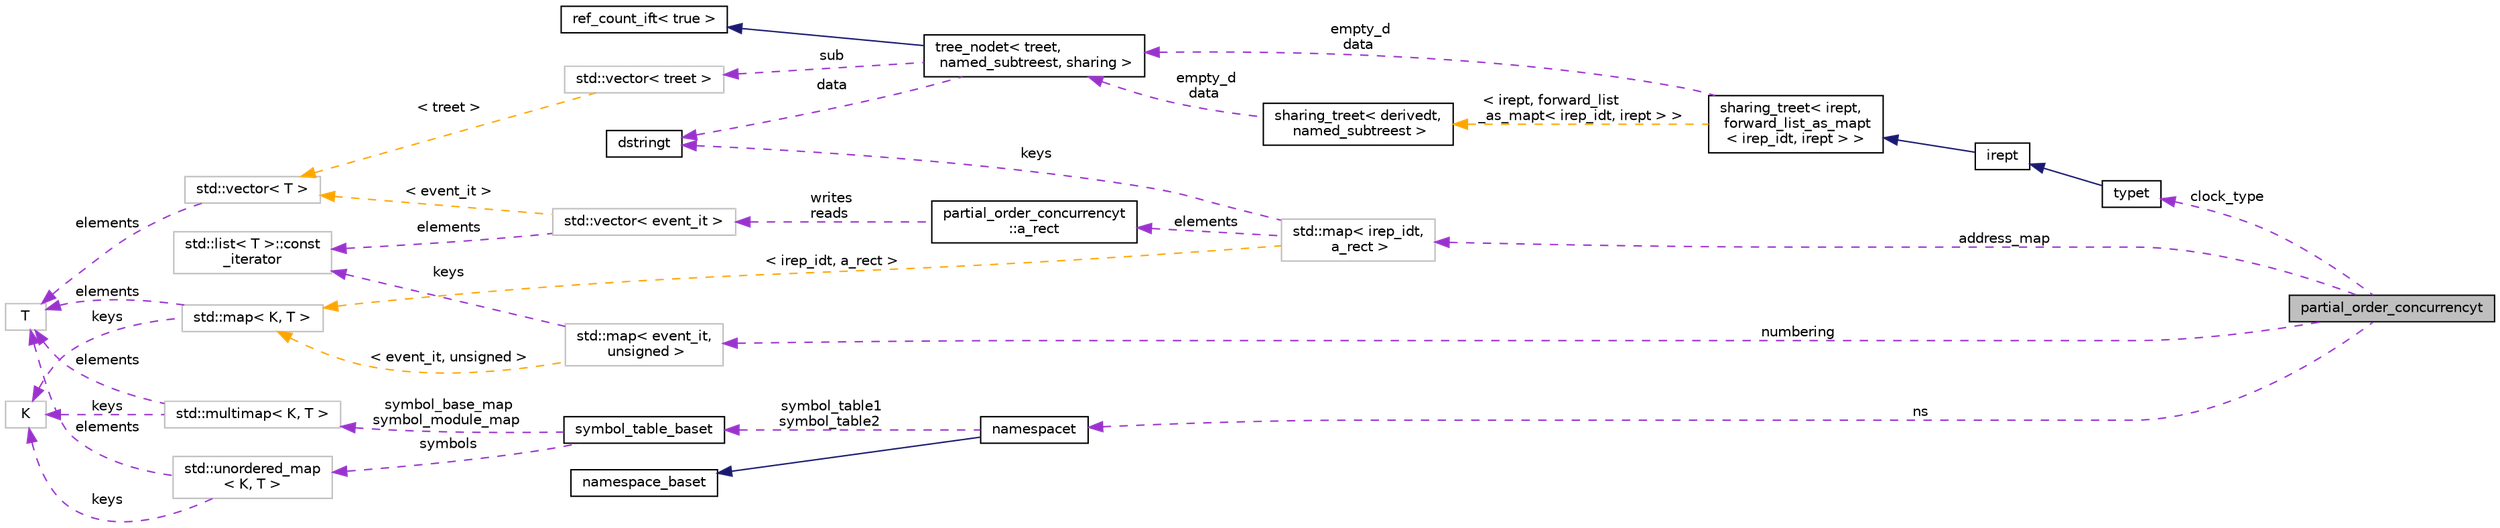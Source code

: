 digraph "partial_order_concurrencyt"
{
 // LATEX_PDF_SIZE
  bgcolor="transparent";
  edge [fontname="Helvetica",fontsize="10",labelfontname="Helvetica",labelfontsize="10"];
  node [fontname="Helvetica",fontsize="10",shape=record];
  rankdir="LR";
  Node1 [label="partial_order_concurrencyt",height=0.2,width=0.4,color="black", fillcolor="grey75", style="filled", fontcolor="black",tooltip="Base class for implementing memory models via additional constraints for SSA equations."];
  Node2 -> Node1 [dir="back",color="darkorchid3",fontsize="10",style="dashed",label=" clock_type" ,fontname="Helvetica"];
  Node2 [label="typet",height=0.2,width=0.4,color="black",URL="$classtypet.html",tooltip="The type of an expression, extends irept."];
  Node3 -> Node2 [dir="back",color="midnightblue",fontsize="10",style="solid",fontname="Helvetica"];
  Node3 [label="irept",height=0.2,width=0.4,color="black",URL="$classirept.html",tooltip="There are a large number of kinds of tree structured or tree-like data in CPROVER."];
  Node4 -> Node3 [dir="back",color="midnightblue",fontsize="10",style="solid",fontname="Helvetica"];
  Node4 [label="sharing_treet\< irept,\l forward_list_as_mapt\l\< irep_idt, irept \> \>",height=0.2,width=0.4,color="black",URL="$classsharing__treet.html",tooltip=" "];
  Node5 -> Node4 [dir="back",color="darkorchid3",fontsize="10",style="dashed",label=" empty_d\ndata" ,fontname="Helvetica"];
  Node5 [label="tree_nodet\< treet,\l named_subtreest, sharing \>",height=0.2,width=0.4,color="black",URL="$classtree__nodet.html",tooltip="A node with data in a tree, it contains:"];
  Node6 -> Node5 [dir="back",color="midnightblue",fontsize="10",style="solid",fontname="Helvetica"];
  Node6 [label="ref_count_ift\< true \>",height=0.2,width=0.4,color="black",URL="$structref__count__ift_3_01true_01_4.html",tooltip=" "];
  Node7 -> Node5 [dir="back",color="darkorchid3",fontsize="10",style="dashed",label=" sub" ,fontname="Helvetica"];
  Node7 [label="std::vector\< treet \>",height=0.2,width=0.4,color="grey75",tooltip=" "];
  Node8 -> Node7 [dir="back",color="orange",fontsize="10",style="dashed",label=" \< treet \>" ,fontname="Helvetica"];
  Node8 [label="std::vector\< T \>",height=0.2,width=0.4,color="grey75",tooltip="STL class."];
  Node9 -> Node8 [dir="back",color="darkorchid3",fontsize="10",style="dashed",label=" elements" ,fontname="Helvetica"];
  Node9 [label="T",height=0.2,width=0.4,color="grey75",tooltip=" "];
  Node10 -> Node5 [dir="back",color="darkorchid3",fontsize="10",style="dashed",label=" data" ,fontname="Helvetica"];
  Node10 [label="dstringt",height=0.2,width=0.4,color="black",URL="$classdstringt.html",tooltip="dstringt has one field, an unsigned integer no which is an index into a static table of strings."];
  Node11 -> Node4 [dir="back",color="orange",fontsize="10",style="dashed",label=" \< irept, forward_list\l_as_mapt\< irep_idt, irept \> \>" ,fontname="Helvetica"];
  Node11 [label="sharing_treet\< derivedt,\l named_subtreest \>",height=0.2,width=0.4,color="black",URL="$classsharing__treet.html",tooltip="Base class for tree-like data structures with sharing."];
  Node5 -> Node11 [dir="back",color="darkorchid3",fontsize="10",style="dashed",label=" empty_d\ndata" ,fontname="Helvetica"];
  Node12 -> Node1 [dir="back",color="darkorchid3",fontsize="10",style="dashed",label=" address_map" ,fontname="Helvetica"];
  Node12 [label="std::map\< irep_idt,\l a_rect \>",height=0.2,width=0.4,color="grey75",tooltip=" "];
  Node10 -> Node12 [dir="back",color="darkorchid3",fontsize="10",style="dashed",label=" keys" ,fontname="Helvetica"];
  Node13 -> Node12 [dir="back",color="darkorchid3",fontsize="10",style="dashed",label=" elements" ,fontname="Helvetica"];
  Node13 [label="partial_order_concurrencyt\l::a_rect",height=0.2,width=0.4,color="black",URL="$structpartial__order__concurrencyt_1_1a__rect.html",tooltip=" "];
  Node14 -> Node13 [dir="back",color="darkorchid3",fontsize="10",style="dashed",label=" writes\nreads" ,fontname="Helvetica"];
  Node14 [label="std::vector\< event_it \>",height=0.2,width=0.4,color="grey75",tooltip=" "];
  Node15 -> Node14 [dir="back",color="darkorchid3",fontsize="10",style="dashed",label=" elements" ,fontname="Helvetica"];
  Node15 [label="std::list\< T \>::const\l_iterator",height=0.2,width=0.4,color="grey75",tooltip="STL iterator class."];
  Node8 -> Node14 [dir="back",color="orange",fontsize="10",style="dashed",label=" \< event_it \>" ,fontname="Helvetica"];
  Node16 -> Node12 [dir="back",color="orange",fontsize="10",style="dashed",label=" \< irep_idt, a_rect \>" ,fontname="Helvetica"];
  Node16 [label="std::map\< K, T \>",height=0.2,width=0.4,color="grey75",tooltip="STL class."];
  Node17 -> Node16 [dir="back",color="darkorchid3",fontsize="10",style="dashed",label=" keys" ,fontname="Helvetica"];
  Node17 [label="K",height=0.2,width=0.4,color="grey75",tooltip=" "];
  Node9 -> Node16 [dir="back",color="darkorchid3",fontsize="10",style="dashed",label=" elements" ,fontname="Helvetica"];
  Node18 -> Node1 [dir="back",color="darkorchid3",fontsize="10",style="dashed",label=" ns" ,fontname="Helvetica"];
  Node18 [label="namespacet",height=0.2,width=0.4,color="black",URL="$classnamespacet.html",tooltip="A namespacet is essentially one or two symbol tables bound together, to allow for symbol lookups in t..."];
  Node19 -> Node18 [dir="back",color="midnightblue",fontsize="10",style="solid",fontname="Helvetica"];
  Node19 [label="namespace_baset",height=0.2,width=0.4,color="black",URL="$classnamespace__baset.html",tooltip="Basic interface for a namespace."];
  Node20 -> Node18 [dir="back",color="darkorchid3",fontsize="10",style="dashed",label=" symbol_table1\nsymbol_table2" ,fontname="Helvetica"];
  Node20 [label="symbol_table_baset",height=0.2,width=0.4,color="black",URL="$classsymbol__table__baset.html",tooltip="The symbol table base class interface."];
  Node21 -> Node20 [dir="back",color="darkorchid3",fontsize="10",style="dashed",label=" symbol_base_map\nsymbol_module_map" ,fontname="Helvetica"];
  Node21 [label="std::multimap\< K, T \>",height=0.2,width=0.4,color="grey75",tooltip="STL class."];
  Node17 -> Node21 [dir="back",color="darkorchid3",fontsize="10",style="dashed",label=" keys" ,fontname="Helvetica"];
  Node9 -> Node21 [dir="back",color="darkorchid3",fontsize="10",style="dashed",label=" elements" ,fontname="Helvetica"];
  Node22 -> Node20 [dir="back",color="darkorchid3",fontsize="10",style="dashed",label=" symbols" ,fontname="Helvetica"];
  Node22 [label="std::unordered_map\l\< K, T \>",height=0.2,width=0.4,color="grey75",tooltip="STL class."];
  Node17 -> Node22 [dir="back",color="darkorchid3",fontsize="10",style="dashed",label=" keys" ,fontname="Helvetica"];
  Node9 -> Node22 [dir="back",color="darkorchid3",fontsize="10",style="dashed",label=" elements" ,fontname="Helvetica"];
  Node23 -> Node1 [dir="back",color="darkorchid3",fontsize="10",style="dashed",label=" numbering" ,fontname="Helvetica"];
  Node23 [label="std::map\< event_it,\l unsigned \>",height=0.2,width=0.4,color="grey75",tooltip=" "];
  Node15 -> Node23 [dir="back",color="darkorchid3",fontsize="10",style="dashed",label=" keys" ,fontname="Helvetica"];
  Node16 -> Node23 [dir="back",color="orange",fontsize="10",style="dashed",label=" \< event_it, unsigned \>" ,fontname="Helvetica"];
}
